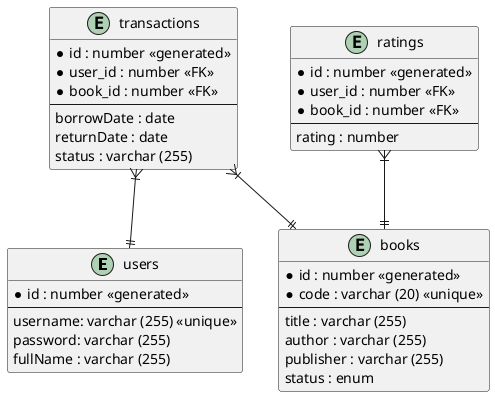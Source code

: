 @startuml
'https://plantuml.com/class-diagram

entity "users" {
*id : number <<generated>>
--
username: varchar (255) <<unique>>
password: varchar (255)
fullName : varchar (255)
}

entity "books" {
*id : number <<generated>>
*code : varchar (20) <<unique>>
--
title : varchar (255)
author : varchar (255)
publisher : varchar (255)
status : enum
}


entity "transactions" {
*id : number <<generated>>
*user_id : number <<FK>>
*book_id : number <<FK>>
--
borrowDate : date
returnDate : date
status : varchar (255)
}


entity "ratings" {
*id : number <<generated>>
*user_id : number <<FK>>
*book_id : number <<FK>>
--
rating : number
}


transactions }|--|| users
transactions }|--|| books
ratings}|--||books




@enduml
